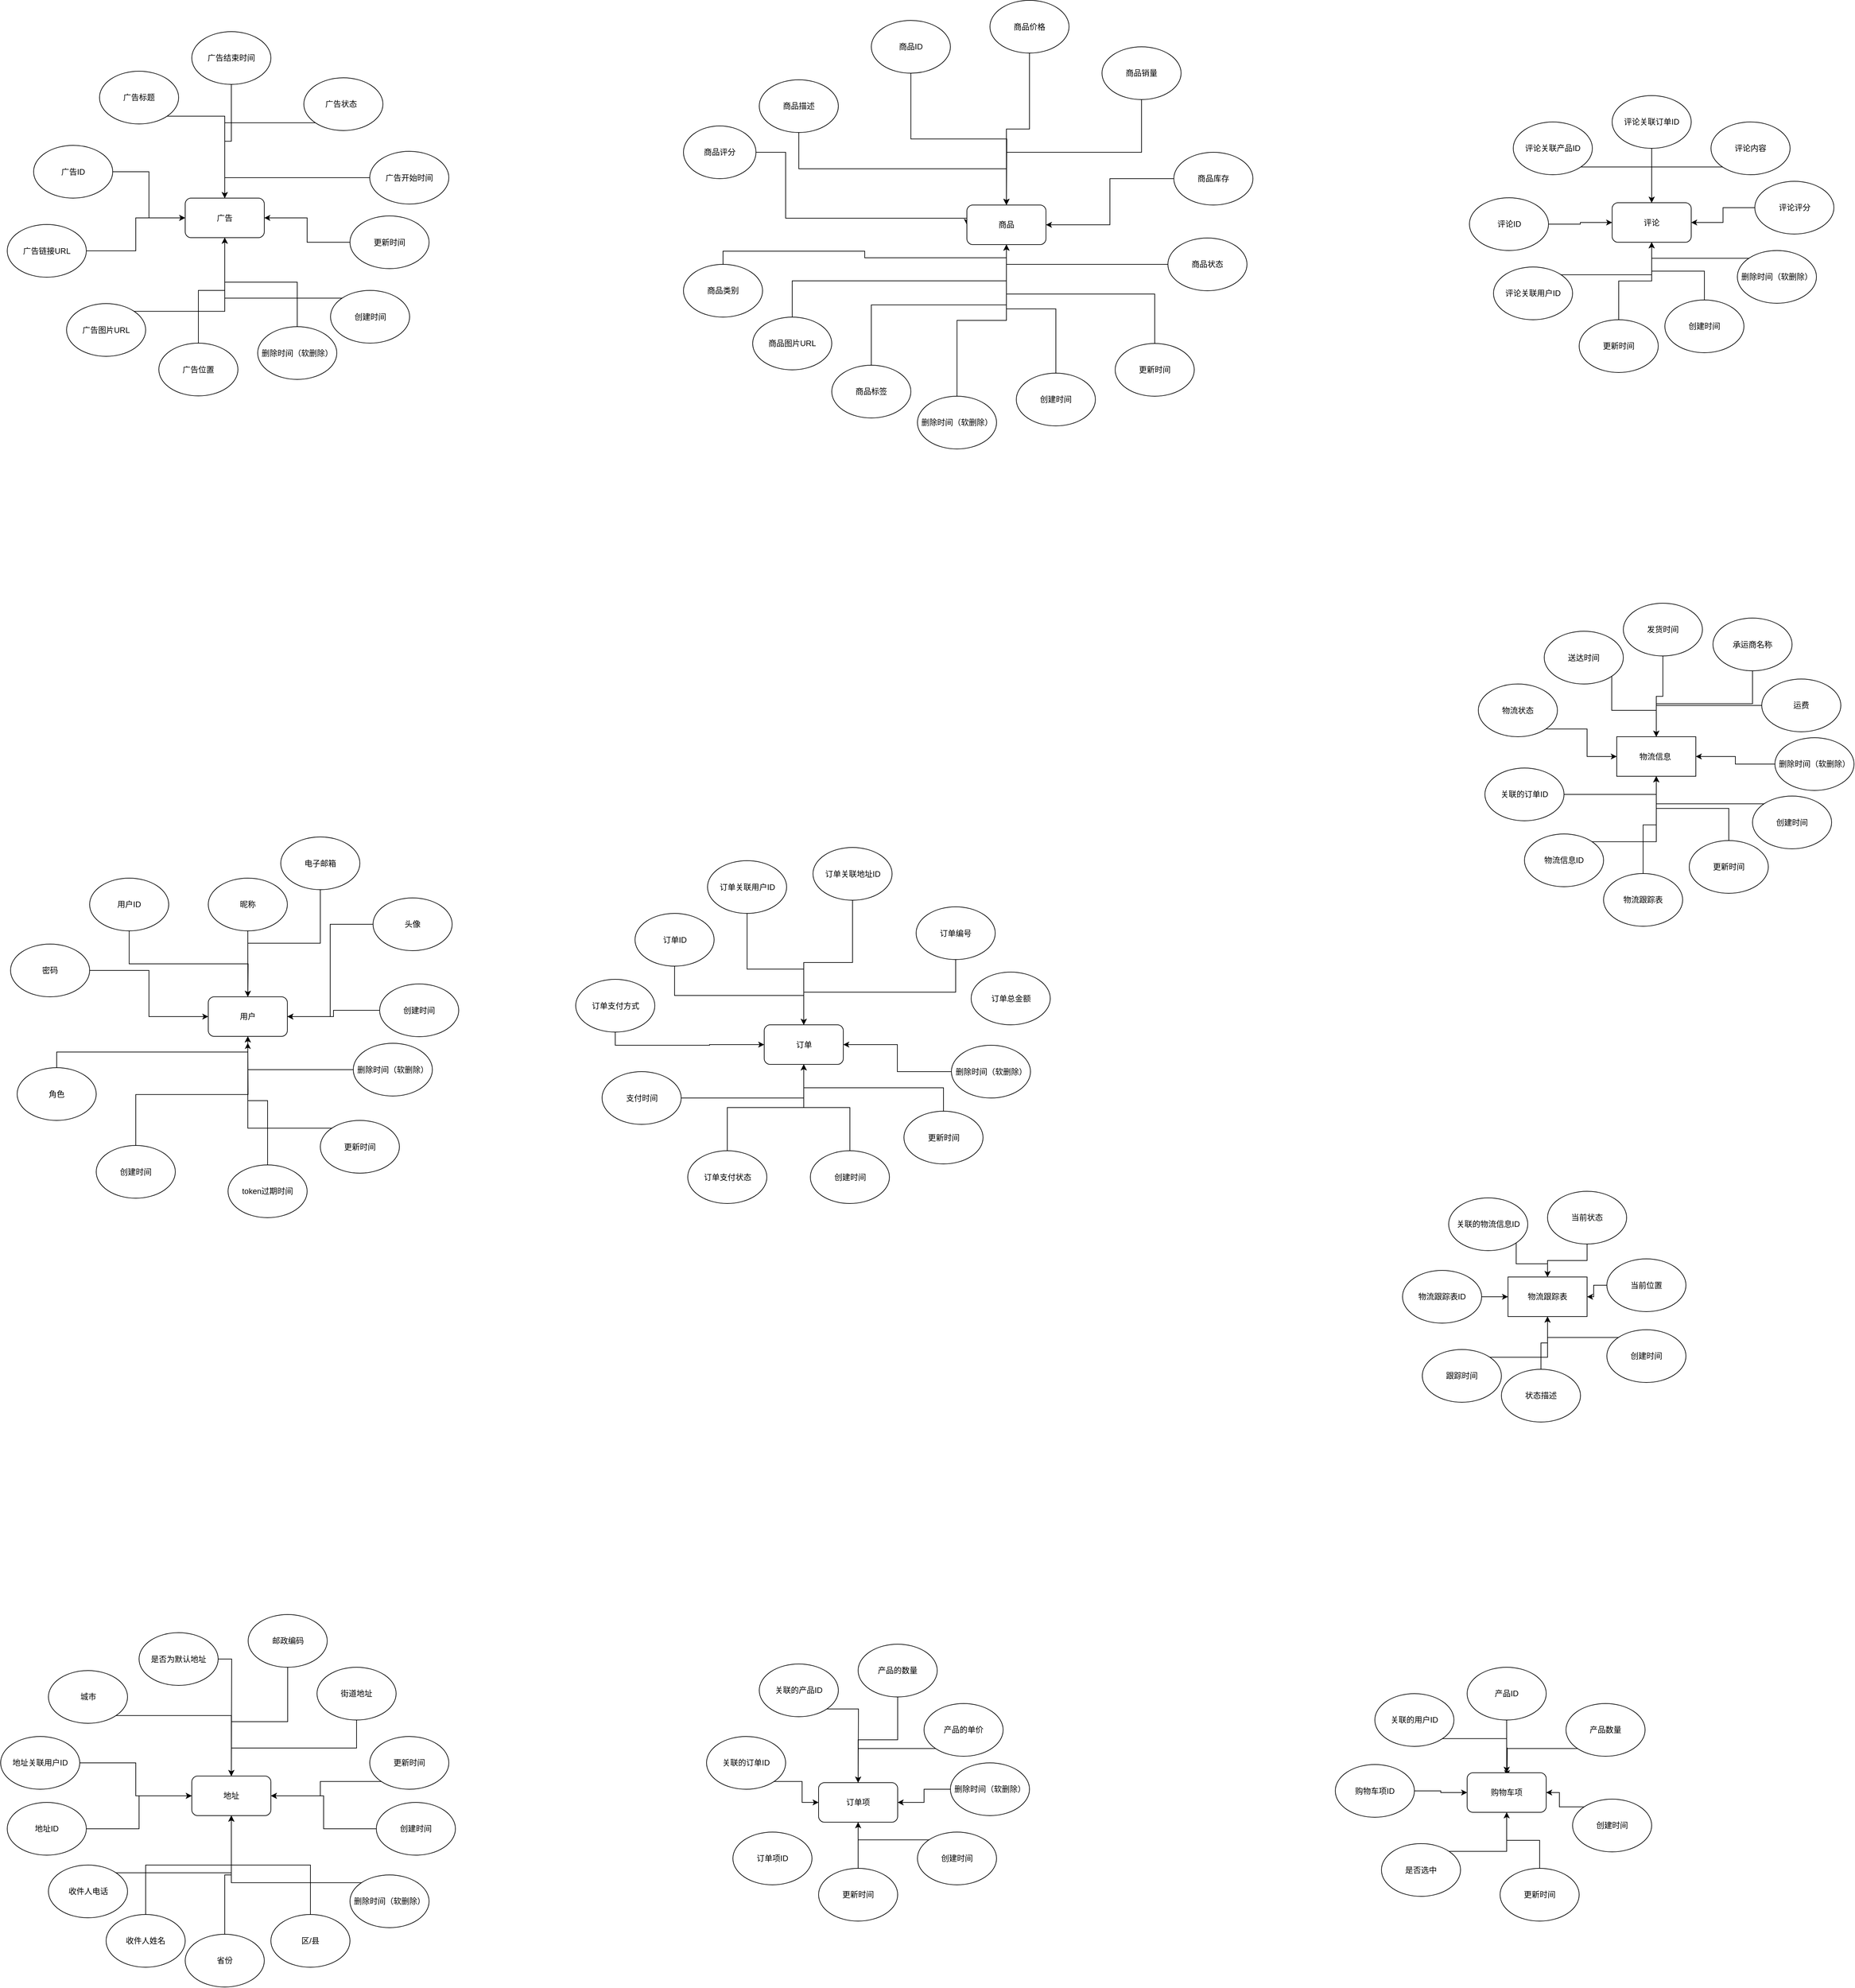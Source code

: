<mxfile version="12.2.4" pages="1"><diagram id="sXpjimnuYDj5MWqclqF0" name="Page-1"><mxGraphModel dx="1494" dy="2045" grid="1" gridSize="10" guides="1" tooltips="1" connect="1" arrows="1" fold="1" page="1" pageScale="1" pageWidth="827" pageHeight="1169" math="0" shadow="0"><root><mxCell id="0"/><mxCell id="1" parent="0"/><mxCell id="12" style="edgeStyle=orthogonalEdgeStyle;rounded=0;orthogonalLoop=1;jettySize=auto;html=1;exitX=0.5;exitY=1;exitDx=0;exitDy=0;" parent="1" source="2" edge="1"><mxGeometry relative="1" as="geometry"><mxPoint x="440" y="534" as="targetPoint"/></mxGeometry></mxCell><mxCell id="2" value="用户ID" style="ellipse;whiteSpace=wrap;html=1;" parent="1" vertex="1"><mxGeometry x="200" y="354" width="120" height="80" as="geometry"/></mxCell><mxCell id="13" style="edgeStyle=orthogonalEdgeStyle;rounded=0;orthogonalLoop=1;jettySize=auto;html=1;exitX=0.5;exitY=1;exitDx=0;exitDy=0;entryX=0.5;entryY=0;entryDx=0;entryDy=0;" parent="1" source="3" target="10" edge="1"><mxGeometry relative="1" as="geometry"/></mxCell><mxCell id="3" value="电子邮箱" style="ellipse;whiteSpace=wrap;html=1;" parent="1" vertex="1"><mxGeometry x="490" y="291.5" width="120" height="80" as="geometry"/></mxCell><mxCell id="15" style="edgeStyle=orthogonalEdgeStyle;rounded=0;orthogonalLoop=1;jettySize=auto;html=1;entryX=0;entryY=0.5;entryDx=0;entryDy=0;" parent="1" source="4" target="10" edge="1"><mxGeometry relative="1" as="geometry"/></mxCell><mxCell id="4" value="密码" style="ellipse;whiteSpace=wrap;html=1;" parent="1" vertex="1"><mxGeometry x="80" y="454" width="120" height="80" as="geometry"/></mxCell><mxCell id="11" style="edgeStyle=orthogonalEdgeStyle;rounded=0;orthogonalLoop=1;jettySize=auto;html=1;exitX=0.5;exitY=1;exitDx=0;exitDy=0;entryX=0.5;entryY=0;entryDx=0;entryDy=0;" parent="1" source="5" target="10" edge="1"><mxGeometry relative="1" as="geometry"/></mxCell><mxCell id="5" value="昵称" style="ellipse;whiteSpace=wrap;html=1;" parent="1" vertex="1"><mxGeometry x="380" y="354" width="120" height="80" as="geometry"/></mxCell><mxCell id="14" style="edgeStyle=orthogonalEdgeStyle;rounded=0;orthogonalLoop=1;jettySize=auto;html=1;exitX=0;exitY=0.5;exitDx=0;exitDy=0;entryX=1;entryY=0.5;entryDx=0;entryDy=0;" parent="1" source="6" target="10" edge="1"><mxGeometry relative="1" as="geometry"/></mxCell><mxCell id="6" value="头像" style="ellipse;whiteSpace=wrap;html=1;" parent="1" vertex="1"><mxGeometry x="630" y="384" width="120" height="80" as="geometry"/></mxCell><mxCell id="16" style="edgeStyle=orthogonalEdgeStyle;rounded=0;orthogonalLoop=1;jettySize=auto;html=1;exitX=0.5;exitY=0;exitDx=0;exitDy=0;entryX=0.5;entryY=1;entryDx=0;entryDy=0;" parent="1" source="7" target="10" edge="1"><mxGeometry relative="1" as="geometry"/></mxCell><mxCell id="7" value="角色" style="ellipse;whiteSpace=wrap;html=1;" parent="1" vertex="1"><mxGeometry x="90" y="641.5" width="120" height="80" as="geometry"/></mxCell><mxCell id="18" style="edgeStyle=orthogonalEdgeStyle;rounded=0;orthogonalLoop=1;jettySize=auto;html=1;exitX=0.5;exitY=0;exitDx=0;exitDy=0;entryX=0.5;entryY=1;entryDx=0;entryDy=0;entryPerimeter=0;" parent="1" source="8" target="10" edge="1"><mxGeometry relative="1" as="geometry"><mxPoint x="440" y="594" as="targetPoint"/></mxGeometry></mxCell><mxCell id="8" value="token过期时间" style="ellipse;whiteSpace=wrap;html=1;" parent="1" vertex="1"><mxGeometry x="410" y="789" width="120" height="80" as="geometry"/></mxCell><mxCell id="17" style="edgeStyle=orthogonalEdgeStyle;rounded=0;orthogonalLoop=1;jettySize=auto;html=1;exitX=0.5;exitY=0;exitDx=0;exitDy=0;" parent="1" source="9" edge="1"><mxGeometry relative="1" as="geometry"><mxPoint x="439.941" y="604" as="targetPoint"/></mxGeometry></mxCell><mxCell id="9" value="创建时间" style="ellipse;whiteSpace=wrap;html=1;" parent="1" vertex="1"><mxGeometry x="210" y="759.5" width="120" height="80" as="geometry"/></mxCell><mxCell id="10" value="用户" style="rounded=1;whiteSpace=wrap;html=1;" parent="1" vertex="1"><mxGeometry x="380" y="534" width="120" height="60" as="geometry"/></mxCell><mxCell id="76" style="edgeStyle=orthogonalEdgeStyle;rounded=0;orthogonalLoop=1;jettySize=auto;html=1;exitX=0.5;exitY=1;exitDx=0;exitDy=0;" parent="1" source="19" edge="1"><mxGeometry relative="1" as="geometry"><mxPoint x="1591" y="-667.5" as="targetPoint"/></mxGeometry></mxCell><mxCell id="19" value="商品ID" style="ellipse;whiteSpace=wrap;html=1;" parent="1" vertex="1"><mxGeometry x="1386" y="-947" width="120" height="80" as="geometry"/></mxCell><mxCell id="75" style="edgeStyle=orthogonalEdgeStyle;rounded=0;orthogonalLoop=1;jettySize=auto;html=1;exitX=0.5;exitY=1;exitDx=0;exitDy=0;entryX=0.5;entryY=0;entryDx=0;entryDy=0;" parent="1" source="20" target="53" edge="1"><mxGeometry relative="1" as="geometry"/></mxCell><mxCell id="20" value="商品描述" style="ellipse;whiteSpace=wrap;html=1;" parent="1" vertex="1"><mxGeometry x="1216" y="-857" width="120" height="80" as="geometry"/></mxCell><mxCell id="80" style="edgeStyle=orthogonalEdgeStyle;rounded=0;orthogonalLoop=1;jettySize=auto;html=1;exitX=0;exitY=0.5;exitDx=0;exitDy=0;entryX=1;entryY=0.5;entryDx=0;entryDy=0;" parent="1" source="21" target="53" edge="1"><mxGeometry relative="1" as="geometry"/></mxCell><mxCell id="21" value="&lt;span&gt;商品库存&lt;/span&gt;" style="ellipse;whiteSpace=wrap;html=1;" parent="1" vertex="1"><mxGeometry x="1845" y="-747" width="120" height="80" as="geometry"/></mxCell><mxCell id="77" style="edgeStyle=orthogonalEdgeStyle;rounded=0;orthogonalLoop=1;jettySize=auto;html=1;exitX=0.5;exitY=1;exitDx=0;exitDy=0;entryX=0.5;entryY=0;entryDx=0;entryDy=0;" parent="1" source="22" target="53" edge="1"><mxGeometry relative="1" as="geometry"><mxPoint x="1446.0" y="-677" as="targetPoint"/></mxGeometry></mxCell><mxCell id="22" value="商品价格" style="ellipse;whiteSpace=wrap;html=1;" parent="1" vertex="1"><mxGeometry x="1566" y="-977.5" width="120" height="80" as="geometry"/></mxCell><mxCell id="78" style="edgeStyle=orthogonalEdgeStyle;rounded=0;orthogonalLoop=1;jettySize=auto;html=1;exitX=0.5;exitY=1;exitDx=0;exitDy=0;entryX=0.5;entryY=0;entryDx=0;entryDy=0;" parent="1" source="23" target="53" edge="1"><mxGeometry relative="1" as="geometry"><mxPoint x="1446.0" y="-677" as="targetPoint"/></mxGeometry></mxCell><mxCell id="23" value="&lt;span&gt;商品销量&lt;/span&gt;" style="ellipse;whiteSpace=wrap;html=1;" parent="1" vertex="1"><mxGeometry x="1736" y="-907" width="120" height="80" as="geometry"/></mxCell><mxCell id="79" style="edgeStyle=orthogonalEdgeStyle;rounded=0;orthogonalLoop=1;jettySize=auto;html=1;exitX=1;exitY=0.5;exitDx=0;exitDy=0;entryX=0;entryY=0.5;entryDx=0;entryDy=0;" parent="1" source="24" target="53" edge="1"><mxGeometry relative="1" as="geometry"><Array as="points"><mxPoint x="1256" y="-747"/><mxPoint x="1256" y="-647"/></Array></mxGeometry></mxCell><mxCell id="24" value="&lt;span&gt;商品评分&lt;/span&gt;" style="ellipse;whiteSpace=wrap;html=1;" parent="1" vertex="1"><mxGeometry x="1101" y="-787" width="110" height="80" as="geometry"/></mxCell><mxCell id="81" style="edgeStyle=orthogonalEdgeStyle;rounded=0;orthogonalLoop=1;jettySize=auto;html=1;exitX=0;exitY=0.5;exitDx=0;exitDy=0;entryX=0.5;entryY=1;entryDx=0;entryDy=0;" parent="1" source="25" target="53" edge="1"><mxGeometry relative="1" as="geometry"><mxPoint x="1506.0" y="-647.294" as="targetPoint"/></mxGeometry></mxCell><mxCell id="25" value="&lt;span&gt;商品状态&lt;/span&gt;" style="ellipse;whiteSpace=wrap;html=1;" parent="1" vertex="1"><mxGeometry x="1836" y="-617" width="120" height="80" as="geometry"/></mxCell><mxCell id="83" style="edgeStyle=orthogonalEdgeStyle;rounded=0;orthogonalLoop=1;jettySize=auto;html=1;exitX=0.5;exitY=0;exitDx=0;exitDy=0;entryX=0.5;entryY=1;entryDx=0;entryDy=0;" parent="1" source="26" target="53" edge="1"><mxGeometry relative="1" as="geometry"><mxPoint x="1446.235" y="-607" as="targetPoint"/></mxGeometry></mxCell><mxCell id="26" value="&lt;span&gt;商品图片URL&lt;/span&gt;" style="ellipse;whiteSpace=wrap;html=1;" parent="1" vertex="1"><mxGeometry x="1206" y="-497" width="120" height="80" as="geometry"/></mxCell><mxCell id="82" style="edgeStyle=orthogonalEdgeStyle;rounded=0;orthogonalLoop=1;jettySize=auto;html=1;exitX=0.5;exitY=0;exitDx=0;exitDy=0;entryX=0.5;entryY=1;entryDx=0;entryDy=0;" parent="1" source="27" target="53" edge="1"><mxGeometry relative="1" as="geometry"/></mxCell><mxCell id="27" value="&lt;span&gt;商品类别&lt;/span&gt;" style="ellipse;whiteSpace=wrap;html=1;" parent="1" vertex="1"><mxGeometry x="1101" y="-577" width="120" height="80" as="geometry"/></mxCell><mxCell id="115" style="edgeStyle=orthogonalEdgeStyle;rounded=0;orthogonalLoop=1;jettySize=auto;html=1;exitX=0;exitY=0.5;exitDx=0;exitDy=0;entryX=1;entryY=0.5;entryDx=0;entryDy=0;" parent="1" source="32" target="109" edge="1"><mxGeometry relative="1" as="geometry"/></mxCell><mxCell id="32" value="&lt;span&gt;评论评分&lt;/span&gt;" style="ellipse;whiteSpace=wrap;html=1;" parent="1" vertex="1"><mxGeometry x="2726.5" y="-703" width="120" height="80" as="geometry"/></mxCell><mxCell id="112" style="edgeStyle=orthogonalEdgeStyle;rounded=0;orthogonalLoop=1;jettySize=auto;html=1;exitX=0;exitY=1;exitDx=0;exitDy=0;" parent="1" source="33" target="109" edge="1"><mxGeometry relative="1" as="geometry"/></mxCell><mxCell id="33" value="&lt;span&gt;评论内容&lt;/span&gt;" style="ellipse;whiteSpace=wrap;html=1;" parent="1" vertex="1"><mxGeometry x="2660" y="-793" width="120" height="80" as="geometry"/></mxCell><mxCell id="113" style="edgeStyle=orthogonalEdgeStyle;rounded=0;orthogonalLoop=1;jettySize=auto;html=1;exitX=1;exitY=1;exitDx=0;exitDy=0;entryX=0.5;entryY=0;entryDx=0;entryDy=0;" parent="1" source="34" target="109" edge="1"><mxGeometry relative="1" as="geometry"/></mxCell><mxCell id="34" value="&lt;span&gt;评论关联产品ID&lt;/span&gt;" style="ellipse;whiteSpace=wrap;html=1;" parent="1" vertex="1"><mxGeometry x="2360" y="-793" width="120" height="80" as="geometry"/></mxCell><mxCell id="111" style="edgeStyle=orthogonalEdgeStyle;rounded=0;orthogonalLoop=1;jettySize=auto;html=1;exitX=0.5;exitY=1;exitDx=0;exitDy=0;" parent="1" source="35" target="109" edge="1"><mxGeometry relative="1" as="geometry"/></mxCell><mxCell id="35" value="&lt;span&gt;评论关联订单ID&lt;/span&gt;" style="ellipse;whiteSpace=wrap;html=1;" parent="1" vertex="1"><mxGeometry x="2510" y="-833" width="120" height="80" as="geometry"/></mxCell><mxCell id="119" style="edgeStyle=orthogonalEdgeStyle;rounded=0;orthogonalLoop=1;jettySize=auto;html=1;exitX=1;exitY=0;exitDx=0;exitDy=0;" parent="1" source="36" target="109" edge="1"><mxGeometry relative="1" as="geometry"/></mxCell><mxCell id="36" value="&lt;span&gt;评论关联用户ID&lt;/span&gt;" style="ellipse;whiteSpace=wrap;html=1;" parent="1" vertex="1"><mxGeometry x="2330" y="-573" width="120" height="80" as="geometry"/></mxCell><mxCell id="114" style="edgeStyle=orthogonalEdgeStyle;rounded=0;orthogonalLoop=1;jettySize=auto;html=1;exitX=1;exitY=0.5;exitDx=0;exitDy=0;entryX=0;entryY=0.5;entryDx=0;entryDy=0;" parent="1" source="37" target="109" edge="1"><mxGeometry relative="1" as="geometry"/></mxCell><mxCell id="37" value="评论ID" style="ellipse;whiteSpace=wrap;html=1;" parent="1" vertex="1"><mxGeometry x="2293.5" y="-678" width="120" height="80" as="geometry"/></mxCell><mxCell id="101" style="edgeStyle=orthogonalEdgeStyle;rounded=0;orthogonalLoop=1;jettySize=auto;html=1;exitX=0.5;exitY=1;exitDx=0;exitDy=0;" parent="1" source="38" target="98" edge="1"><mxGeometry relative="1" as="geometry"/></mxCell><mxCell id="38" value="&lt;span&gt;订单关联用户ID&lt;/span&gt;" style="ellipse;whiteSpace=wrap;html=1;" parent="1" vertex="1"><mxGeometry x="1137.5" y="327.5" width="120" height="80" as="geometry"/></mxCell><mxCell id="102" style="edgeStyle=orthogonalEdgeStyle;rounded=0;orthogonalLoop=1;jettySize=auto;html=1;exitX=0.5;exitY=1;exitDx=0;exitDy=0;" parent="1" source="39" target="98" edge="1"><mxGeometry relative="1" as="geometry"/></mxCell><mxCell id="39" value="订单ID" style="ellipse;whiteSpace=wrap;html=1;" parent="1" vertex="1"><mxGeometry x="1027.5" y="407.5" width="120" height="80" as="geometry"/></mxCell><mxCell id="84" style="edgeStyle=orthogonalEdgeStyle;rounded=0;orthogonalLoop=1;jettySize=auto;html=1;exitX=0.5;exitY=0;exitDx=0;exitDy=0;entryX=0.5;entryY=1;entryDx=0;entryDy=0;" parent="1" source="41" target="53" edge="1"><mxGeometry relative="1" as="geometry"/></mxCell><mxCell id="41" value="&lt;span&gt;商品标签&lt;/span&gt;" style="ellipse;whiteSpace=wrap;html=1;" parent="1" vertex="1"><mxGeometry x="1326" y="-424" width="120" height="80" as="geometry"/></mxCell><mxCell id="171" style="edgeStyle=orthogonalEdgeStyle;rounded=0;orthogonalLoop=1;jettySize=auto;html=1;exitX=0;exitY=0.5;exitDx=0;exitDy=0;entryX=1;entryY=0.5;entryDx=0;entryDy=0;" parent="1" source="44" target="167" edge="1"><mxGeometry relative="1" as="geometry"/></mxCell><mxCell id="44" value="删除时间（软删除）" style="ellipse;whiteSpace=wrap;html=1;" parent="1" vertex="1"><mxGeometry x="1506" y="1696" width="120" height="80" as="geometry"/></mxCell><mxCell id="105" style="edgeStyle=orthogonalEdgeStyle;rounded=0;orthogonalLoop=1;jettySize=auto;html=1;exitX=0.5;exitY=0;exitDx=0;exitDy=0;" parent="1" source="47" target="98" edge="1"><mxGeometry relative="1" as="geometry"/></mxCell><mxCell id="47" value="&lt;span&gt;订单支付状态&lt;/span&gt;" style="ellipse;whiteSpace=wrap;html=1;" parent="1" vertex="1"><mxGeometry x="1107.5" y="767.5" width="120" height="80" as="geometry"/></mxCell><mxCell id="104" style="edgeStyle=orthogonalEdgeStyle;rounded=0;orthogonalLoop=1;jettySize=auto;html=1;exitX=1;exitY=0.5;exitDx=0;exitDy=0;entryX=0.5;entryY=1;entryDx=0;entryDy=0;" parent="1" source="48" target="98" edge="1"><mxGeometry relative="1" as="geometry"/></mxCell><mxCell id="48" value="支付时间" style="ellipse;whiteSpace=wrap;html=1;" parent="1" vertex="1"><mxGeometry x="977.5" y="647.5" width="120" height="80" as="geometry"/></mxCell><mxCell id="103" style="edgeStyle=orthogonalEdgeStyle;rounded=0;orthogonalLoop=1;jettySize=auto;html=1;exitX=0.5;exitY=1;exitDx=0;exitDy=0;" parent="1" source="49" target="98" edge="1"><mxGeometry relative="1" as="geometry"/></mxCell><mxCell id="49" value="&lt;span&gt;订单支付方式&lt;/span&gt;" style="ellipse;whiteSpace=wrap;html=1;" parent="1" vertex="1"><mxGeometry x="937.5" y="507.5" width="120" height="80" as="geometry"/></mxCell><mxCell id="50" value="订单总金额" style="ellipse;whiteSpace=wrap;html=1;" parent="1" vertex="1"><mxGeometry x="1537.5" y="496.5" width="120" height="80" as="geometry"/></mxCell><mxCell id="100" style="edgeStyle=orthogonalEdgeStyle;rounded=0;orthogonalLoop=1;jettySize=auto;html=1;exitX=0.5;exitY=1;exitDx=0;exitDy=0;entryX=0.5;entryY=0;entryDx=0;entryDy=0;" parent="1" source="51" target="98" edge="1"><mxGeometry relative="1" as="geometry"/></mxCell><mxCell id="51" value="&lt;span&gt;订单编号&lt;/span&gt;" style="ellipse;whiteSpace=wrap;html=1;" parent="1" vertex="1"><mxGeometry x="1454" y="397.5" width="120" height="80" as="geometry"/></mxCell><mxCell id="99" style="edgeStyle=orthogonalEdgeStyle;rounded=0;orthogonalLoop=1;jettySize=auto;html=1;exitX=0.5;exitY=1;exitDx=0;exitDy=0;entryX=0.5;entryY=0;entryDx=0;entryDy=0;" parent="1" source="52" target="98" edge="1"><mxGeometry relative="1" as="geometry"/></mxCell><mxCell id="52" value="订单关联地址ID" style="ellipse;whiteSpace=wrap;html=1;" parent="1" vertex="1"><mxGeometry x="1297.5" y="307.5" width="120" height="80" as="geometry"/></mxCell><mxCell id="53" value="商品" style="rounded=1;whiteSpace=wrap;html=1;" parent="1" vertex="1"><mxGeometry x="1531" y="-667" width="120" height="60" as="geometry"/></mxCell><mxCell id="182" style="edgeStyle=orthogonalEdgeStyle;rounded=0;orthogonalLoop=1;jettySize=auto;html=1;exitX=0;exitY=0.5;exitDx=0;exitDy=0;entryX=1;entryY=0.5;entryDx=0;entryDy=0;" parent="1" source="56" target="176" edge="1"><mxGeometry relative="1" as="geometry"/></mxCell><mxCell id="56" value="删除时间（软删除）" style="ellipse;whiteSpace=wrap;html=1;" parent="1" vertex="1"><mxGeometry x="2757" y="141" width="120" height="80" as="geometry"/></mxCell><mxCell id="150" style="edgeStyle=orthogonalEdgeStyle;rounded=0;orthogonalLoop=1;jettySize=auto;html=1;exitX=0;exitY=0;exitDx=0;exitDy=0;entryX=0.5;entryY=1;entryDx=0;entryDy=0;" parent="1" source="57" target="136" edge="1"><mxGeometry relative="1" as="geometry"/></mxCell><mxCell id="57" value="删除时间（软删除）" style="ellipse;whiteSpace=wrap;html=1;" parent="1" vertex="1"><mxGeometry x="595" y="1866" width="120" height="80" as="geometry"/></mxCell><mxCell id="116" style="edgeStyle=orthogonalEdgeStyle;rounded=0;orthogonalLoop=1;jettySize=auto;html=1;exitX=0;exitY=0;exitDx=0;exitDy=0;entryX=0.5;entryY=1;entryDx=0;entryDy=0;" parent="1" source="58" target="109" edge="1"><mxGeometry relative="1" as="geometry"/></mxCell><mxCell id="58" value="删除时间（软删除）" style="ellipse;whiteSpace=wrap;html=1;" parent="1" vertex="1"><mxGeometry x="2700" y="-598" width="120" height="80" as="geometry"/></mxCell><mxCell id="108" style="edgeStyle=orthogonalEdgeStyle;rounded=0;orthogonalLoop=1;jettySize=auto;html=1;exitX=0;exitY=0.5;exitDx=0;exitDy=0;entryX=1;entryY=0.5;entryDx=0;entryDy=0;" parent="1" source="59" target="98" edge="1"><mxGeometry relative="1" as="geometry"/></mxCell><mxCell id="59" value="删除时间（软删除）" style="ellipse;whiteSpace=wrap;html=1;" parent="1" vertex="1"><mxGeometry x="1507.5" y="607.5" width="120" height="80" as="geometry"/></mxCell><mxCell id="87" style="edgeStyle=orthogonalEdgeStyle;rounded=0;orthogonalLoop=1;jettySize=auto;html=1;exitX=0.5;exitY=0;exitDx=0;exitDy=0;entryX=0.5;entryY=1;entryDx=0;entryDy=0;" parent="1" source="60" target="53" edge="1"><mxGeometry relative="1" as="geometry"><mxPoint x="1446.0" y="-617" as="targetPoint"/></mxGeometry></mxCell><mxCell id="60" value="删除时间（软删除）" style="ellipse;whiteSpace=wrap;html=1;" parent="1" vertex="1"><mxGeometry x="1456" y="-377" width="120" height="80" as="geometry"/></mxCell><mxCell id="213" style="edgeStyle=orthogonalEdgeStyle;rounded=0;orthogonalLoop=1;jettySize=auto;html=1;exitX=0;exitY=0;exitDx=0;exitDy=0;" parent="1" source="61" target="206" edge="1"><mxGeometry relative="1" as="geometry"/></mxCell><mxCell id="61" value="创建时间" style="ellipse;whiteSpace=wrap;html=1;" parent="1" vertex="1"><mxGeometry x="2502" y="1039" width="120" height="80" as="geometry"/></mxCell><mxCell id="181" style="edgeStyle=orthogonalEdgeStyle;rounded=0;orthogonalLoop=1;jettySize=auto;html=1;exitX=0;exitY=0;exitDx=0;exitDy=0;" parent="1" source="62" target="176" edge="1"><mxGeometry relative="1" as="geometry"/></mxCell><mxCell id="62" value="创建时间" style="ellipse;whiteSpace=wrap;html=1;" parent="1" vertex="1"><mxGeometry x="2723" y="229.5" width="120" height="80" as="geometry"/></mxCell><mxCell id="170" style="edgeStyle=orthogonalEdgeStyle;rounded=0;orthogonalLoop=1;jettySize=auto;html=1;exitX=0;exitY=0;exitDx=0;exitDy=0;entryX=0.5;entryY=1;entryDx=0;entryDy=0;" parent="1" source="63" target="167" edge="1"><mxGeometry relative="1" as="geometry"/></mxCell><mxCell id="63" value="创建时间" style="ellipse;whiteSpace=wrap;html=1;" parent="1" vertex="1"><mxGeometry x="1456" y="1801" width="120" height="80" as="geometry"/></mxCell><mxCell id="149" style="edgeStyle=orthogonalEdgeStyle;rounded=0;orthogonalLoop=1;jettySize=auto;html=1;exitX=0;exitY=0.5;exitDx=0;exitDy=0;" parent="1" source="64" target="136" edge="1"><mxGeometry relative="1" as="geometry"/></mxCell><mxCell id="64" value="创建时间" style="ellipse;whiteSpace=wrap;html=1;" parent="1" vertex="1"><mxGeometry x="635" y="1756" width="120" height="80" as="geometry"/></mxCell><mxCell id="117" style="edgeStyle=orthogonalEdgeStyle;rounded=0;orthogonalLoop=1;jettySize=auto;html=1;exitX=0.5;exitY=0;exitDx=0;exitDy=0;" parent="1" source="65" target="109" edge="1"><mxGeometry relative="1" as="geometry"/></mxCell><mxCell id="65" value="创建时间" style="ellipse;whiteSpace=wrap;html=1;" parent="1" vertex="1"><mxGeometry x="2590" y="-523" width="120" height="80" as="geometry"/></mxCell><mxCell id="106" style="edgeStyle=orthogonalEdgeStyle;rounded=0;orthogonalLoop=1;jettySize=auto;html=1;exitX=0.5;exitY=0;exitDx=0;exitDy=0;" parent="1" source="66" target="98" edge="1"><mxGeometry relative="1" as="geometry"/></mxCell><mxCell id="66" value="创建时间" style="ellipse;whiteSpace=wrap;html=1;" parent="1" vertex="1"><mxGeometry x="1293.5" y="767.5" width="120" height="80" as="geometry"/></mxCell><mxCell id="86" style="edgeStyle=orthogonalEdgeStyle;rounded=0;orthogonalLoop=1;jettySize=auto;html=1;exitX=0.5;exitY=0;exitDx=0;exitDy=0;entryX=0.5;entryY=1;entryDx=0;entryDy=0;" parent="1" source="67" target="53" edge="1"><mxGeometry relative="1" as="geometry"><mxPoint x="1446.0" y="-617" as="targetPoint"/></mxGeometry></mxCell><mxCell id="67" value="创建时间" style="ellipse;whiteSpace=wrap;html=1;" parent="1" vertex="1"><mxGeometry x="1606" y="-412" width="120" height="80" as="geometry"/></mxCell><mxCell id="180" style="edgeStyle=orthogonalEdgeStyle;rounded=0;orthogonalLoop=1;jettySize=auto;html=1;exitX=0.5;exitY=0;exitDx=0;exitDy=0;" parent="1" source="69" target="176" edge="1"><mxGeometry relative="1" as="geometry"/></mxCell><mxCell id="69" value="更新时间" style="ellipse;whiteSpace=wrap;html=1;" parent="1" vertex="1"><mxGeometry x="2627" y="297" width="120" height="80" as="geometry"/></mxCell><mxCell id="169" style="edgeStyle=orthogonalEdgeStyle;rounded=0;orthogonalLoop=1;jettySize=auto;html=1;exitX=0.5;exitY=0;exitDx=0;exitDy=0;entryX=0.5;entryY=1;entryDx=0;entryDy=0;" parent="1" source="70" target="167" edge="1"><mxGeometry relative="1" as="geometry"/></mxCell><mxCell id="70" value="更新时间" style="ellipse;whiteSpace=wrap;html=1;" parent="1" vertex="1"><mxGeometry x="1306" y="1856" width="120" height="80" as="geometry"/></mxCell><mxCell id="148" style="edgeStyle=orthogonalEdgeStyle;rounded=0;orthogonalLoop=1;jettySize=auto;html=1;exitX=0;exitY=1;exitDx=0;exitDy=0;entryX=1;entryY=0.5;entryDx=0;entryDy=0;" parent="1" source="71" target="136" edge="1"><mxGeometry relative="1" as="geometry"/></mxCell><mxCell id="71" value="更新时间" style="ellipse;whiteSpace=wrap;html=1;" parent="1" vertex="1"><mxGeometry x="625" y="1656" width="120" height="80" as="geometry"/></mxCell><mxCell id="118" style="edgeStyle=orthogonalEdgeStyle;rounded=0;orthogonalLoop=1;jettySize=auto;html=1;exitX=0.5;exitY=0;exitDx=0;exitDy=0;" parent="1" source="72" target="109" edge="1"><mxGeometry relative="1" as="geometry"/></mxCell><mxCell id="72" value="更新时间" style="ellipse;whiteSpace=wrap;html=1;" parent="1" vertex="1"><mxGeometry x="2460" y="-493" width="120" height="80" as="geometry"/></mxCell><mxCell id="107" style="edgeStyle=orthogonalEdgeStyle;rounded=0;orthogonalLoop=1;jettySize=auto;html=1;exitX=0.5;exitY=0;exitDx=0;exitDy=0;" parent="1" source="73" target="98" edge="1"><mxGeometry relative="1" as="geometry"/></mxCell><mxCell id="73" value="更新时间" style="ellipse;whiteSpace=wrap;html=1;" parent="1" vertex="1"><mxGeometry x="1435.5" y="707.5" width="120" height="80" as="geometry"/></mxCell><mxCell id="85" style="edgeStyle=orthogonalEdgeStyle;rounded=0;orthogonalLoop=1;jettySize=auto;html=1;exitX=0.5;exitY=0;exitDx=0;exitDy=0;entryX=0.5;entryY=1;entryDx=0;entryDy=0;" parent="1" source="74" target="53" edge="1"><mxGeometry relative="1" as="geometry"><mxPoint x="1446.0" y="-617" as="targetPoint"/></mxGeometry></mxCell><mxCell id="74" value="更新时间" style="ellipse;whiteSpace=wrap;html=1;" parent="1" vertex="1"><mxGeometry x="1756" y="-457" width="120" height="80" as="geometry"/></mxCell><mxCell id="152" style="edgeStyle=orthogonalEdgeStyle;rounded=0;orthogonalLoop=1;jettySize=auto;html=1;exitX=0.5;exitY=1;exitDx=0;exitDy=0;" parent="1" source="88" target="136" edge="1"><mxGeometry relative="1" as="geometry"/></mxCell><mxCell id="88" value="邮政编码" style="ellipse;whiteSpace=wrap;html=1;" parent="1" vertex="1"><mxGeometry x="440.5" y="1471" width="120" height="80" as="geometry"/></mxCell><mxCell id="147" style="edgeStyle=orthogonalEdgeStyle;rounded=0;orthogonalLoop=1;jettySize=auto;html=1;exitX=0.5;exitY=1;exitDx=0;exitDy=0;" parent="1" source="89" target="136" edge="1"><mxGeometry relative="1" as="geometry"/></mxCell><mxCell id="89" value="街道地址" style="ellipse;whiteSpace=wrap;html=1;" parent="1" vertex="1"><mxGeometry x="545" y="1551" width="120" height="80" as="geometry"/></mxCell><mxCell id="151" style="edgeStyle=orthogonalEdgeStyle;rounded=0;orthogonalLoop=1;jettySize=auto;html=1;exitX=0.5;exitY=0;exitDx=0;exitDy=0;" parent="1" source="90" target="136" edge="1"><mxGeometry relative="1" as="geometry"/></mxCell><mxCell id="90" value="区/县" style="ellipse;whiteSpace=wrap;html=1;" parent="1" vertex="1"><mxGeometry x="475" y="1926" width="120" height="80" as="geometry"/></mxCell><mxCell id="144" style="edgeStyle=orthogonalEdgeStyle;rounded=0;orthogonalLoop=1;jettySize=auto;html=1;exitX=1;exitY=1;exitDx=0;exitDy=0;entryX=0.5;entryY=0;entryDx=0;entryDy=0;" parent="1" source="91" target="136" edge="1"><mxGeometry relative="1" as="geometry"/></mxCell><mxCell id="91" value="城市" style="ellipse;whiteSpace=wrap;html=1;" parent="1" vertex="1"><mxGeometry x="137.5" y="1556" width="120" height="80" as="geometry"/></mxCell><mxCell id="139" style="edgeStyle=orthogonalEdgeStyle;rounded=0;orthogonalLoop=1;jettySize=auto;html=1;exitX=0.5;exitY=0;exitDx=0;exitDy=0;" parent="1" source="92" target="136" edge="1"><mxGeometry relative="1" as="geometry"/></mxCell><mxCell id="92" value="省份" style="ellipse;whiteSpace=wrap;html=1;" parent="1" vertex="1"><mxGeometry x="345" y="1956" width="120" height="80" as="geometry"/></mxCell><mxCell id="140" style="edgeStyle=orthogonalEdgeStyle;rounded=0;orthogonalLoop=1;jettySize=auto;html=1;exitX=0.5;exitY=0;exitDx=0;exitDy=0;" parent="1" source="93" target="136" edge="1"><mxGeometry relative="1" as="geometry"/></mxCell><mxCell id="93" value="收件人姓名" style="ellipse;whiteSpace=wrap;html=1;" parent="1" vertex="1"><mxGeometry x="225" y="1926" width="120" height="80" as="geometry"/></mxCell><mxCell id="141" style="edgeStyle=orthogonalEdgeStyle;rounded=0;orthogonalLoop=1;jettySize=auto;html=1;exitX=1;exitY=0;exitDx=0;exitDy=0;" parent="1" source="94" target="136" edge="1"><mxGeometry relative="1" as="geometry"/></mxCell><mxCell id="94" value="收件人电话" style="ellipse;whiteSpace=wrap;html=1;" parent="1" vertex="1"><mxGeometry x="137.5" y="1851" width="120" height="80" as="geometry"/></mxCell><mxCell id="143" style="edgeStyle=orthogonalEdgeStyle;rounded=0;orthogonalLoop=1;jettySize=auto;html=1;exitX=1;exitY=0.5;exitDx=0;exitDy=0;entryX=0;entryY=0.5;entryDx=0;entryDy=0;" parent="1" source="95" target="136" edge="1"><mxGeometry relative="1" as="geometry"/></mxCell><mxCell id="95" value="&lt;span&gt;地址关联用户ID&lt;/span&gt;" style="ellipse;whiteSpace=wrap;html=1;" parent="1" vertex="1"><mxGeometry x="65" y="1656" width="120" height="80" as="geometry"/></mxCell><mxCell id="142" style="edgeStyle=orthogonalEdgeStyle;rounded=0;orthogonalLoop=1;jettySize=auto;html=1;exitX=1;exitY=0.5;exitDx=0;exitDy=0;" parent="1" source="96" target="136" edge="1"><mxGeometry relative="1" as="geometry"/></mxCell><mxCell id="96" value="地址ID" style="ellipse;whiteSpace=wrap;html=1;" parent="1" vertex="1"><mxGeometry x="75" y="1756" width="120" height="80" as="geometry"/></mxCell><mxCell id="98" value="订单" style="rounded=1;whiteSpace=wrap;html=1;" parent="1" vertex="1"><mxGeometry x="1223.5" y="576.5" width="120" height="60" as="geometry"/></mxCell><mxCell id="109" value="评论" style="rounded=1;whiteSpace=wrap;html=1;" parent="1" vertex="1"><mxGeometry x="2510" y="-670.5" width="120" height="60" as="geometry"/></mxCell><mxCell id="238" style="edgeStyle=orthogonalEdgeStyle;rounded=0;orthogonalLoop=1;jettySize=auto;html=1;exitX=0;exitY=1;exitDx=0;exitDy=0;" parent="1" source="127" target="234" edge="1"><mxGeometry relative="1" as="geometry"/></mxCell><mxCell id="127" value="&lt;span&gt;广告状态&amp;nbsp;&amp;nbsp;&lt;/span&gt;" style="ellipse;whiteSpace=wrap;html=1;" parent="1" vertex="1"><mxGeometry x="525" y="-860" width="120" height="80" as="geometry"/></mxCell><mxCell id="236" style="edgeStyle=orthogonalEdgeStyle;rounded=0;orthogonalLoop=1;jettySize=auto;html=1;exitX=0.5;exitY=1;exitDx=0;exitDy=0;" parent="1" source="128" target="234" edge="1"><mxGeometry relative="1" as="geometry"/></mxCell><mxCell id="128" value="&lt;span&gt;广告结束时间&lt;/span&gt;" style="ellipse;whiteSpace=wrap;html=1;" parent="1" vertex="1"><mxGeometry x="355" y="-930" width="120" height="80" as="geometry"/></mxCell><mxCell id="246" style="edgeStyle=orthogonalEdgeStyle;rounded=0;orthogonalLoop=1;jettySize=auto;html=1;exitX=0;exitY=0.5;exitDx=0;exitDy=0;entryX=0.5;entryY=0;entryDx=0;entryDy=0;" parent="1" source="129" target="234" edge="1"><mxGeometry relative="1" as="geometry"/></mxCell><mxCell id="129" value="&lt;span&gt;广告开始时间&lt;/span&gt;" style="ellipse;whiteSpace=wrap;html=1;" parent="1" vertex="1"><mxGeometry x="625" y="-748.5" width="120" height="80" as="geometry"/></mxCell><mxCell id="242" style="edgeStyle=orthogonalEdgeStyle;rounded=0;orthogonalLoop=1;jettySize=auto;html=1;" parent="1" source="130" target="234" edge="1"><mxGeometry relative="1" as="geometry"/></mxCell><mxCell id="130" value="&lt;span&gt;广告位置&lt;/span&gt;" style="ellipse;whiteSpace=wrap;html=1;" parent="1" vertex="1"><mxGeometry x="305" y="-457.5" width="120" height="80" as="geometry"/></mxCell><mxCell id="240" style="edgeStyle=orthogonalEdgeStyle;rounded=0;orthogonalLoop=1;jettySize=auto;html=1;exitX=1;exitY=0.5;exitDx=0;exitDy=0;" parent="1" source="131" target="234" edge="1"><mxGeometry relative="1" as="geometry"/></mxCell><mxCell id="131" value="&lt;span&gt;广告链接URL&lt;/span&gt;" style="ellipse;whiteSpace=wrap;html=1;" parent="1" vertex="1"><mxGeometry x="75" y="-637.5" width="120" height="80" as="geometry"/></mxCell><mxCell id="241" style="edgeStyle=orthogonalEdgeStyle;rounded=0;orthogonalLoop=1;jettySize=auto;html=1;exitX=1;exitY=0;exitDx=0;exitDy=0;entryX=0.5;entryY=1;entryDx=0;entryDy=0;" parent="1" source="132" target="234" edge="1"><mxGeometry relative="1" as="geometry"/></mxCell><mxCell id="132" value="&lt;span&gt;广告图片URL&lt;/span&gt;" style="ellipse;whiteSpace=wrap;html=1;" parent="1" vertex="1"><mxGeometry x="165" y="-517.5" width="120" height="80" as="geometry"/></mxCell><mxCell id="237" style="edgeStyle=orthogonalEdgeStyle;rounded=0;orthogonalLoop=1;jettySize=auto;html=1;exitX=1;exitY=1;exitDx=0;exitDy=0;" parent="1" source="133" target="234" edge="1"><mxGeometry relative="1" as="geometry"/></mxCell><mxCell id="133" value="广告标题" style="ellipse;whiteSpace=wrap;html=1;" parent="1" vertex="1"><mxGeometry x="215" y="-870" width="120" height="80" as="geometry"/></mxCell><mxCell id="239" style="edgeStyle=orthogonalEdgeStyle;rounded=0;orthogonalLoop=1;jettySize=auto;html=1;exitX=1;exitY=0.5;exitDx=0;exitDy=0;" parent="1" source="134" target="234" edge="1"><mxGeometry relative="1" as="geometry"/></mxCell><mxCell id="134" value="广告ID" style="ellipse;whiteSpace=wrap;html=1;" parent="1" vertex="1"><mxGeometry x="115" y="-757.5" width="120" height="80" as="geometry"/></mxCell><mxCell id="145" style="edgeStyle=orthogonalEdgeStyle;rounded=0;orthogonalLoop=1;jettySize=auto;html=1;" parent="1" source="135" edge="1"><mxGeometry relative="1" as="geometry"><mxPoint x="415.0" y="1716" as="targetPoint"/></mxGeometry></mxCell><mxCell id="135" value="是否为默认地址" style="ellipse;whiteSpace=wrap;html=1;" parent="1" vertex="1"><mxGeometry x="275" y="1498.5" width="120" height="80" as="geometry"/></mxCell><mxCell id="136" value="地址" style="rounded=1;whiteSpace=wrap;html=1;" parent="1" vertex="1"><mxGeometry x="355" y="1716" width="120" height="60" as="geometry"/></mxCell><mxCell id="179" style="edgeStyle=orthogonalEdgeStyle;rounded=0;orthogonalLoop=1;jettySize=auto;html=1;exitX=0.5;exitY=0;exitDx=0;exitDy=0;" parent="1" source="154" target="176" edge="1"><mxGeometry relative="1" as="geometry"/></mxCell><mxCell id="154" value="物流跟踪表" style="ellipse;whiteSpace=wrap;html=1;" parent="1" vertex="1"><mxGeometry x="2497" y="347" width="120" height="80" as="geometry"/></mxCell><mxCell id="186" style="edgeStyle=orthogonalEdgeStyle;rounded=0;orthogonalLoop=1;jettySize=auto;html=1;exitX=1;exitY=1;exitDx=0;exitDy=0;" parent="1" source="155" target="176" edge="1"><mxGeometry relative="1" as="geometry"/></mxCell><mxCell id="155" value="送达时间" style="ellipse;whiteSpace=wrap;html=1;" parent="1" vertex="1"><mxGeometry x="2407" y="-20.5" width="120" height="80" as="geometry"/></mxCell><mxCell id="185" style="edgeStyle=orthogonalEdgeStyle;rounded=0;orthogonalLoop=1;jettySize=auto;html=1;exitX=0.5;exitY=1;exitDx=0;exitDy=0;" parent="1" source="156" target="176" edge="1"><mxGeometry relative="1" as="geometry"/></mxCell><mxCell id="156" value="发货时间" style="ellipse;whiteSpace=wrap;html=1;" parent="1" vertex="1"><mxGeometry x="2527" y="-63" width="120" height="80" as="geometry"/></mxCell><mxCell id="183" style="edgeStyle=orthogonalEdgeStyle;rounded=0;orthogonalLoop=1;jettySize=auto;html=1;exitX=0;exitY=0.5;exitDx=0;exitDy=0;entryX=0.5;entryY=0;entryDx=0;entryDy=0;" parent="1" source="157" target="176" edge="1"><mxGeometry relative="1" as="geometry"/></mxCell><mxCell id="157" value="运费" style="ellipse;whiteSpace=wrap;html=1;" parent="1" vertex="1"><mxGeometry x="2737" y="52" width="120" height="80" as="geometry"/></mxCell><mxCell id="187" style="edgeStyle=orthogonalEdgeStyle;rounded=0;orthogonalLoop=1;jettySize=auto;html=1;exitX=1;exitY=1;exitDx=0;exitDy=0;" parent="1" source="158" target="176" edge="1"><mxGeometry relative="1" as="geometry"/></mxCell><mxCell id="158" value="物流状态" style="ellipse;whiteSpace=wrap;html=1;" parent="1" vertex="1"><mxGeometry x="2307" y="59.5" width="120" height="80" as="geometry"/></mxCell><mxCell id="184" style="edgeStyle=orthogonalEdgeStyle;rounded=0;orthogonalLoop=1;jettySize=auto;html=1;exitX=0.5;exitY=1;exitDx=0;exitDy=0;" parent="1" source="159" target="176" edge="1"><mxGeometry relative="1" as="geometry"/></mxCell><mxCell id="159" value="承运商名称" style="ellipse;whiteSpace=wrap;html=1;" parent="1" vertex="1"><mxGeometry x="2663" y="-40.5" width="120" height="80" as="geometry"/></mxCell><mxCell id="177" style="edgeStyle=orthogonalEdgeStyle;rounded=0;orthogonalLoop=1;jettySize=auto;html=1;exitX=1;exitY=0.5;exitDx=0;exitDy=0;entryX=0.5;entryY=1;entryDx=0;entryDy=0;" parent="1" source="160" target="176" edge="1"><mxGeometry relative="1" as="geometry"/></mxCell><mxCell id="160" value="关联的订单ID" style="ellipse;whiteSpace=wrap;html=1;" parent="1" vertex="1"><mxGeometry x="2317" y="187" width="120" height="80" as="geometry"/></mxCell><mxCell id="178" style="edgeStyle=orthogonalEdgeStyle;rounded=0;orthogonalLoop=1;jettySize=auto;html=1;exitX=1;exitY=0;exitDx=0;exitDy=0;" parent="1" source="161" target="176" edge="1"><mxGeometry relative="1" as="geometry"/></mxCell><mxCell id="161" value="物流信息ID" style="ellipse;whiteSpace=wrap;html=1;" parent="1" vertex="1"><mxGeometry x="2377" y="287" width="120" height="80" as="geometry"/></mxCell><mxCell id="172" style="edgeStyle=orthogonalEdgeStyle;rounded=0;orthogonalLoop=1;jettySize=auto;html=1;exitX=0;exitY=1;exitDx=0;exitDy=0;" parent="1" source="162" target="167" edge="1"><mxGeometry relative="1" as="geometry"/></mxCell><mxCell id="162" value="产品的单价" style="ellipse;whiteSpace=wrap;html=1;" parent="1" vertex="1"><mxGeometry x="1466" y="1606" width="120" height="80" as="geometry"/></mxCell><mxCell id="173" style="edgeStyle=orthogonalEdgeStyle;rounded=0;orthogonalLoop=1;jettySize=auto;html=1;exitX=0.5;exitY=1;exitDx=0;exitDy=0;" parent="1" source="163" target="167" edge="1"><mxGeometry relative="1" as="geometry"/></mxCell><mxCell id="163" value="产品的数量" style="ellipse;whiteSpace=wrap;html=1;" parent="1" vertex="1"><mxGeometry x="1366" y="1516" width="120" height="80" as="geometry"/></mxCell><mxCell id="175" style="edgeStyle=orthogonalEdgeStyle;rounded=0;orthogonalLoop=1;jettySize=auto;html=1;exitX=1;exitY=1;exitDx=0;exitDy=0;entryX=0;entryY=0.5;entryDx=0;entryDy=0;" parent="1" source="164" target="167" edge="1"><mxGeometry relative="1" as="geometry"/></mxCell><mxCell id="164" value="关联的订单ID" style="ellipse;whiteSpace=wrap;html=1;" parent="1" vertex="1"><mxGeometry x="1136" y="1656" width="120" height="80" as="geometry"/></mxCell><mxCell id="174" style="edgeStyle=orthogonalEdgeStyle;rounded=0;orthogonalLoop=1;jettySize=auto;html=1;exitX=1;exitY=1;exitDx=0;exitDy=0;" parent="1" source="165" edge="1"><mxGeometry relative="1" as="geometry"><mxPoint x="1366" y="1726" as="targetPoint"/></mxGeometry></mxCell><mxCell id="165" value="关联的产品ID" style="ellipse;whiteSpace=wrap;html=1;" parent="1" vertex="1"><mxGeometry x="1216" y="1546" width="120" height="80" as="geometry"/></mxCell><mxCell id="166" value="订单项ID" style="ellipse;whiteSpace=wrap;html=1;" parent="1" vertex="1"><mxGeometry x="1176" y="1801" width="120" height="80" as="geometry"/></mxCell><mxCell id="167" value="订单项" style="rounded=1;whiteSpace=wrap;html=1;" parent="1" vertex="1"><mxGeometry x="1306" y="1726" width="120" height="60" as="geometry"/></mxCell><mxCell id="176" value="物流信息&amp;nbsp;" style="rounded=0;whiteSpace=wrap;html=1;" parent="1" vertex="1"><mxGeometry x="2517" y="139.5" width="120" height="60" as="geometry"/></mxCell><mxCell id="231" style="edgeStyle=orthogonalEdgeStyle;rounded=0;orthogonalLoop=1;jettySize=auto;html=1;exitX=1;exitY=0;exitDx=0;exitDy=0;entryX=0.5;entryY=1;entryDx=0;entryDy=0;" parent="1" source="195" target="226" edge="1"><mxGeometry relative="1" as="geometry"/></mxCell><mxCell id="195" value="是否选中" style="ellipse;whiteSpace=wrap;html=1;" parent="1" vertex="1"><mxGeometry x="2160" y="1818.5" width="120" height="80" as="geometry"/></mxCell><mxCell id="228" style="edgeStyle=orthogonalEdgeStyle;rounded=0;orthogonalLoop=1;jettySize=auto;html=1;exitX=0.5;exitY=1;exitDx=0;exitDy=0;" parent="1" source="196" edge="1"><mxGeometry relative="1" as="geometry"><mxPoint x="2350.529" y="1716" as="targetPoint"/></mxGeometry></mxCell><mxCell id="196" value="产品ID" style="ellipse;whiteSpace=wrap;html=1;" parent="1" vertex="1"><mxGeometry x="2290" y="1551" width="120" height="80" as="geometry"/></mxCell><mxCell id="227" style="edgeStyle=orthogonalEdgeStyle;rounded=0;orthogonalLoop=1;jettySize=auto;html=1;exitX=0;exitY=1;exitDx=0;exitDy=0;" parent="1" source="197" target="226" edge="1"><mxGeometry relative="1" as="geometry"/></mxCell><mxCell id="197" value="产品数量" style="ellipse;whiteSpace=wrap;html=1;" parent="1" vertex="1"><mxGeometry x="2440" y="1606" width="120" height="80" as="geometry"/></mxCell><mxCell id="229" style="edgeStyle=orthogonalEdgeStyle;rounded=0;orthogonalLoop=1;jettySize=auto;html=1;exitX=1;exitY=1;exitDx=0;exitDy=0;" parent="1" source="198" target="226" edge="1"><mxGeometry relative="1" as="geometry"/></mxCell><mxCell id="198" value="关联的用户ID" style="ellipse;whiteSpace=wrap;html=1;" parent="1" vertex="1"><mxGeometry x="2150" y="1591" width="120" height="80" as="geometry"/></mxCell><mxCell id="230" style="edgeStyle=orthogonalEdgeStyle;rounded=0;orthogonalLoop=1;jettySize=auto;html=1;exitX=1;exitY=0.5;exitDx=0;exitDy=0;" parent="1" source="199" target="226" edge="1"><mxGeometry relative="1" as="geometry"/></mxCell><mxCell id="199" value="购物车项ID" style="ellipse;whiteSpace=wrap;html=1;" parent="1" vertex="1"><mxGeometry x="2090" y="1698.5" width="120" height="80" as="geometry"/></mxCell><mxCell id="211" style="edgeStyle=orthogonalEdgeStyle;rounded=0;orthogonalLoop=1;jettySize=auto;html=1;exitX=1;exitY=0;exitDx=0;exitDy=0;entryX=0.5;entryY=1;entryDx=0;entryDy=0;" parent="1" source="200" target="206" edge="1"><mxGeometry relative="1" as="geometry"/></mxCell><mxCell id="200" value="跟踪时间" style="ellipse;whiteSpace=wrap;html=1;" parent="1" vertex="1"><mxGeometry x="2222" y="1069" width="120" height="80" as="geometry"/></mxCell><mxCell id="212" style="edgeStyle=orthogonalEdgeStyle;rounded=0;orthogonalLoop=1;jettySize=auto;html=1;exitX=0.5;exitY=0;exitDx=0;exitDy=0;" parent="1" source="201" target="206" edge="1"><mxGeometry relative="1" as="geometry"/></mxCell><mxCell id="201" value="状态描述" style="ellipse;whiteSpace=wrap;html=1;" parent="1" vertex="1"><mxGeometry x="2342" y="1099" width="120" height="80" as="geometry"/></mxCell><mxCell id="207" style="edgeStyle=orthogonalEdgeStyle;rounded=0;orthogonalLoop=1;jettySize=auto;html=1;exitX=0.5;exitY=1;exitDx=0;exitDy=0;" parent="1" source="202" target="206" edge="1"><mxGeometry relative="1" as="geometry"/></mxCell><mxCell id="202" value="当前状态" style="ellipse;whiteSpace=wrap;html=1;" parent="1" vertex="1"><mxGeometry x="2412" y="829" width="120" height="80" as="geometry"/></mxCell><mxCell id="210" style="edgeStyle=orthogonalEdgeStyle;rounded=0;orthogonalLoop=1;jettySize=auto;html=1;exitX=0;exitY=0.5;exitDx=0;exitDy=0;" parent="1" source="203" target="206" edge="1"><mxGeometry relative="1" as="geometry"/></mxCell><mxCell id="203" value="当前位置" style="ellipse;whiteSpace=wrap;html=1;" parent="1" vertex="1"><mxGeometry x="2502" y="931.5" width="120" height="80" as="geometry"/></mxCell><mxCell id="208" style="edgeStyle=orthogonalEdgeStyle;rounded=0;orthogonalLoop=1;jettySize=auto;html=1;exitX=1;exitY=1;exitDx=0;exitDy=0;" parent="1" source="204" target="206" edge="1"><mxGeometry relative="1" as="geometry"/></mxCell><mxCell id="204" value="关联的物流信息ID" style="ellipse;whiteSpace=wrap;html=1;" parent="1" vertex="1"><mxGeometry x="2262" y="839" width="120" height="80" as="geometry"/></mxCell><mxCell id="209" style="edgeStyle=orthogonalEdgeStyle;rounded=0;orthogonalLoop=1;jettySize=auto;html=1;exitX=1;exitY=0.5;exitDx=0;exitDy=0;entryX=0;entryY=0.5;entryDx=0;entryDy=0;" parent="1" source="205" target="206" edge="1"><mxGeometry relative="1" as="geometry"/></mxCell><mxCell id="205" value="物流跟踪表ID" style="ellipse;whiteSpace=wrap;html=1;" parent="1" vertex="1"><mxGeometry x="2192" y="949" width="120" height="80" as="geometry"/></mxCell><mxCell id="206" value="物流跟踪表" style="rounded=0;whiteSpace=wrap;html=1;" parent="1" vertex="1"><mxGeometry x="2352" y="959" width="120" height="60" as="geometry"/></mxCell><mxCell id="249" style="edgeStyle=orthogonalEdgeStyle;rounded=0;orthogonalLoop=1;jettySize=auto;html=1;exitX=0;exitY=0;exitDx=0;exitDy=0;" parent="1" source="214" target="10" edge="1"><mxGeometry relative="1" as="geometry"/></mxCell><mxCell id="214" value="更新时间" style="ellipse;whiteSpace=wrap;html=1;" parent="1" vertex="1"><mxGeometry x="550" y="721.5" width="120" height="80" as="geometry"/></mxCell><mxCell id="245" style="edgeStyle=orthogonalEdgeStyle;rounded=0;orthogonalLoop=1;jettySize=auto;html=1;exitX=0;exitY=0.5;exitDx=0;exitDy=0;entryX=1;entryY=0.5;entryDx=0;entryDy=0;" parent="1" source="215" target="234" edge="1"><mxGeometry relative="1" as="geometry"/></mxCell><mxCell id="215" value="更新时间" style="ellipse;whiteSpace=wrap;html=1;" parent="1" vertex="1"><mxGeometry x="595" y="-650.5" width="120" height="80" as="geometry"/></mxCell><mxCell id="232" style="edgeStyle=orthogonalEdgeStyle;rounded=0;orthogonalLoop=1;jettySize=auto;html=1;exitX=0.5;exitY=0;exitDx=0;exitDy=0;" parent="1" source="216" target="226" edge="1"><mxGeometry relative="1" as="geometry"/></mxCell><mxCell id="216" value="更新时间" style="ellipse;whiteSpace=wrap;html=1;" parent="1" vertex="1"><mxGeometry x="2340" y="1856" width="120" height="80" as="geometry"/></mxCell><mxCell id="247" style="edgeStyle=orthogonalEdgeStyle;rounded=0;orthogonalLoop=1;jettySize=auto;html=1;exitX=0;exitY=0.5;exitDx=0;exitDy=0;" parent="1" source="219" target="10" edge="1"><mxGeometry relative="1" as="geometry"/></mxCell><mxCell id="219" value="创建时间" style="ellipse;whiteSpace=wrap;html=1;" parent="1" vertex="1"><mxGeometry x="640" y="514.5" width="120" height="80" as="geometry"/></mxCell><mxCell id="244" style="edgeStyle=orthogonalEdgeStyle;rounded=0;orthogonalLoop=1;jettySize=auto;html=1;exitX=0;exitY=0;exitDx=0;exitDy=0;" parent="1" source="220" target="234" edge="1"><mxGeometry relative="1" as="geometry"/></mxCell><mxCell id="220" value="创建时间" style="ellipse;whiteSpace=wrap;html=1;" parent="1" vertex="1"><mxGeometry x="565.5" y="-537.5" width="120" height="80" as="geometry"/></mxCell><mxCell id="233" style="edgeStyle=orthogonalEdgeStyle;rounded=0;orthogonalLoop=1;jettySize=auto;html=1;exitX=0;exitY=0;exitDx=0;exitDy=0;entryX=1;entryY=0.5;entryDx=0;entryDy=0;" parent="1" source="221" target="226" edge="1"><mxGeometry relative="1" as="geometry"/></mxCell><mxCell id="221" value="创建时间" style="ellipse;whiteSpace=wrap;html=1;" parent="1" vertex="1"><mxGeometry x="2450" y="1751" width="120" height="80" as="geometry"/></mxCell><mxCell id="248" style="edgeStyle=orthogonalEdgeStyle;rounded=0;orthogonalLoop=1;jettySize=auto;html=1;exitX=0;exitY=0.5;exitDx=0;exitDy=0;" parent="1" source="224" target="10" edge="1"><mxGeometry relative="1" as="geometry"/></mxCell><mxCell id="224" value="删除时间（软删除）" style="ellipse;whiteSpace=wrap;html=1;" parent="1" vertex="1"><mxGeometry x="600" y="604.5" width="120" height="80" as="geometry"/></mxCell><mxCell id="243" style="edgeStyle=orthogonalEdgeStyle;rounded=0;orthogonalLoop=1;jettySize=auto;html=1;exitX=0.5;exitY=0;exitDx=0;exitDy=0;" parent="1" source="225" target="234" edge="1"><mxGeometry relative="1" as="geometry"/></mxCell><mxCell id="225" value="删除时间（软删除）" style="ellipse;whiteSpace=wrap;html=1;" parent="1" vertex="1"><mxGeometry x="455" y="-482.5" width="120" height="80" as="geometry"/></mxCell><mxCell id="226" value="购物车项" style="rounded=1;whiteSpace=wrap;html=1;" parent="1" vertex="1"><mxGeometry x="2290" y="1711" width="120" height="60" as="geometry"/></mxCell><mxCell id="234" value="广告" style="rounded=1;whiteSpace=wrap;html=1;" parent="1" vertex="1"><mxGeometry x="345" y="-677.5" width="120" height="60" as="geometry"/></mxCell></root></mxGraphModel></diagram></mxfile>